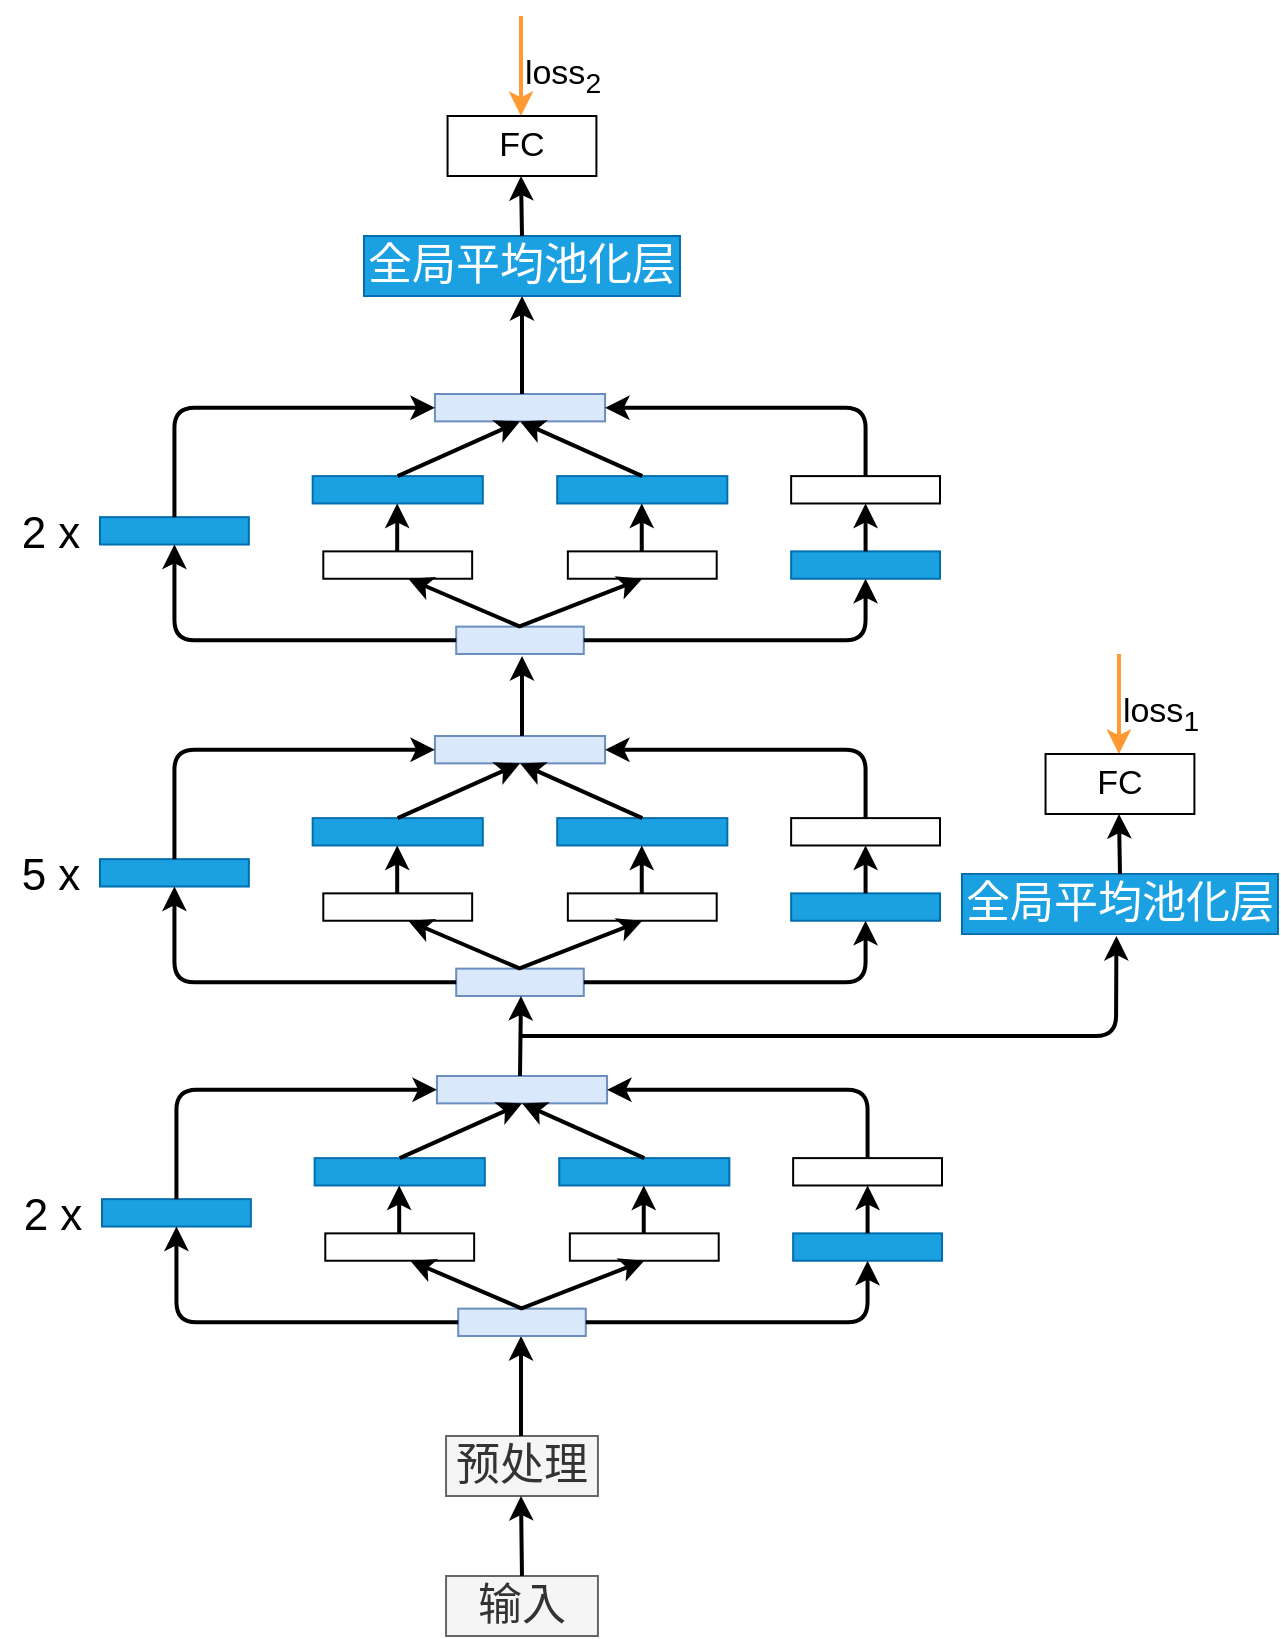 <mxfile>
    <diagram id="TOK_7PPxlZ4M5wLWmGoa" name="CNN特征提取器总体架构">
        <mxGraphModel dx="1173" dy="766" grid="1" gridSize="10" guides="1" tooltips="1" connect="1" arrows="1" fold="1" page="1" pageScale="1" pageWidth="850" pageHeight="1100" math="0" shadow="0">
            <root>
                <mxCell id="0"/>
                <mxCell id="1" parent="0"/>
                <mxCell id="24" value="&lt;font style=&quot;font-size: 22px;&quot;&gt;输入&lt;/font&gt;" style="rounded=0;whiteSpace=wrap;html=1;fillColor=#f5f5f5;strokeColor=#666666;container=0;fontColor=#333333;" vertex="1" parent="1">
                    <mxGeometry x="372.02" y="820" width="75.95" height="30" as="geometry"/>
                </mxCell>
                <mxCell id="25" value="&lt;span style=&quot;font-size: 22px;&quot;&gt;预处理&lt;/span&gt;" style="rounded=0;whiteSpace=wrap;html=1;fillColor=#f5f5f5;strokeColor=#666666;container=0;fontColor=#333333;" vertex="1" parent="1">
                    <mxGeometry x="372.02" y="750" width="75.95" height="30" as="geometry"/>
                </mxCell>
                <mxCell id="26" value="" style="endArrow=classic;html=1;fontSize=22;strokeWidth=2;" edge="1" parent="1">
                    <mxGeometry width="50" height="50" relative="1" as="geometry">
                        <mxPoint x="409.99" y="820" as="sourcePoint"/>
                        <mxPoint x="409.49" y="780" as="targetPoint"/>
                    </mxGeometry>
                </mxCell>
                <mxCell id="27" value="" style="endArrow=classic;html=1;strokeWidth=2;fontSize=22;" edge="1" parent="1">
                    <mxGeometry width="50" height="50" relative="1" as="geometry">
                        <mxPoint x="409.5" y="750" as="sourcePoint"/>
                        <mxPoint x="409.5" y="700" as="targetPoint"/>
                    </mxGeometry>
                </mxCell>
                <mxCell id="52" value="" style="group" vertex="1" connectable="0" parent="1">
                    <mxGeometry x="150" y="570" width="470" height="130" as="geometry"/>
                </mxCell>
                <mxCell id="23" value="" style="group" vertex="1" connectable="0" parent="52">
                    <mxGeometry x="50" width="420" height="130.0" as="geometry"/>
                </mxCell>
                <mxCell id="2" value="" style="rounded=0;whiteSpace=wrap;html=1;fillColor=#dae8fc;strokeColor=#6c8ebf;container=0;" vertex="1" parent="23">
                    <mxGeometry x="178.101" y="116.316" width="63.797" height="13.684" as="geometry"/>
                </mxCell>
                <mxCell id="3" value="" style="rounded=0;whiteSpace=wrap;html=1;fillColor=#1ba1e2;strokeColor=#006EAF;fontColor=#ffffff;container=0;" vertex="1" parent="23">
                    <mxGeometry y="61.579" width="74.43" height="13.684" as="geometry"/>
                </mxCell>
                <mxCell id="4" value="" style="rounded=0;whiteSpace=wrap;html=1;container=0;" vertex="1" parent="23">
                    <mxGeometry x="111.646" y="78.684" width="74.43" height="13.684" as="geometry"/>
                </mxCell>
                <mxCell id="5" value="" style="rounded=0;whiteSpace=wrap;html=1;container=0;" vertex="1" parent="23">
                    <mxGeometry x="233.924" y="78.684" width="74.43" height="13.684" as="geometry"/>
                </mxCell>
                <mxCell id="6" value="" style="rounded=0;whiteSpace=wrap;html=1;container=0;" vertex="1" parent="23">
                    <mxGeometry x="345.57" y="41.053" width="74.43" height="13.684" as="geometry"/>
                </mxCell>
                <mxCell id="7" value="" style="rounded=0;whiteSpace=wrap;html=1;fillColor=#1ba1e2;strokeColor=#006EAF;fontColor=#ffffff;container=0;" vertex="1" parent="23">
                    <mxGeometry x="345.57" y="78.684" width="74.43" height="13.684" as="geometry"/>
                </mxCell>
                <mxCell id="8" value="" style="rounded=0;whiteSpace=wrap;html=1;fillColor=#1ba1e2;strokeColor=#006EAF;fontColor=#ffffff;container=0;" vertex="1" parent="23">
                    <mxGeometry x="106.329" y="41.053" width="85.063" height="13.684" as="geometry"/>
                </mxCell>
                <mxCell id="9" value="" style="rounded=0;whiteSpace=wrap;html=1;fillColor=#1ba1e2;strokeColor=#006EAF;fontColor=#ffffff;container=0;" vertex="1" parent="23">
                    <mxGeometry x="228.608" y="41.053" width="85.063" height="13.684" as="geometry"/>
                </mxCell>
                <mxCell id="10" value="" style="rounded=0;whiteSpace=wrap;html=1;fillColor=#dae8fc;strokeColor=#6c8ebf;container=0;" vertex="1" parent="23">
                    <mxGeometry x="167.468" width="85.063" height="13.684" as="geometry"/>
                </mxCell>
                <mxCell id="11" value="" style="endArrow=classic;html=1;fontSize=23;entryX=0.571;entryY=1;entryDx=0;entryDy=0;entryPerimeter=0;strokeWidth=2;" edge="1" parent="23" target="4">
                    <mxGeometry width="50" height="50" relative="1" as="geometry">
                        <mxPoint x="210" y="116.316" as="sourcePoint"/>
                        <mxPoint x="236.582" y="99.211" as="targetPoint"/>
                    </mxGeometry>
                </mxCell>
                <mxCell id="12" value="" style="endArrow=classic;html=1;fontSize=23;entryX=0.5;entryY=1;entryDx=0;entryDy=0;strokeWidth=2;" edge="1" parent="23" target="5">
                    <mxGeometry width="50" height="50" relative="1" as="geometry">
                        <mxPoint x="209.468" y="116.316" as="sourcePoint"/>
                        <mxPoint x="236.051" y="99.211" as="targetPoint"/>
                    </mxGeometry>
                </mxCell>
                <mxCell id="13" value="" style="endArrow=classic;html=1;strokeWidth=2;fontSize=23;entryX=0.5;entryY=1;entryDx=0;entryDy=0;" edge="1" parent="23" target="7">
                    <mxGeometry width="50" height="50" relative="1" as="geometry">
                        <mxPoint x="241.899" y="123.158" as="sourcePoint"/>
                        <mxPoint x="268.481" y="106.053" as="targetPoint"/>
                        <Array as="points">
                            <mxPoint x="382.785" y="123.158"/>
                        </Array>
                    </mxGeometry>
                </mxCell>
                <mxCell id="14" value="" style="endArrow=classic;html=1;strokeWidth=2;fontSize=23;entryX=0.5;entryY=1;entryDx=0;entryDy=0;" edge="1" parent="23" target="6">
                    <mxGeometry width="50" height="50" relative="1" as="geometry">
                        <mxPoint x="382.785" y="78.684" as="sourcePoint"/>
                        <mxPoint x="409.367" y="61.579" as="targetPoint"/>
                    </mxGeometry>
                </mxCell>
                <mxCell id="15" value="" style="endArrow=classic;html=1;strokeWidth=2;fontSize=23;entryX=0.5;entryY=1;entryDx=0;entryDy=0;" edge="1" parent="23">
                    <mxGeometry width="50" height="50" relative="1" as="geometry">
                        <mxPoint x="270.873" y="78.684" as="sourcePoint"/>
                        <mxPoint x="270.873" y="54.737" as="targetPoint"/>
                    </mxGeometry>
                </mxCell>
                <mxCell id="16" value="" style="endArrow=classic;html=1;strokeWidth=2;fontSize=23;entryX=0.5;entryY=1;entryDx=0;entryDy=0;" edge="1" parent="23">
                    <mxGeometry width="50" height="50" relative="1" as="geometry">
                        <mxPoint x="148.595" y="78.684" as="sourcePoint"/>
                        <mxPoint x="148.595" y="54.737" as="targetPoint"/>
                    </mxGeometry>
                </mxCell>
                <mxCell id="17" value="" style="endArrow=classic;html=1;strokeWidth=2;fontSize=23;exitX=0;exitY=0.5;exitDx=0;exitDy=0;entryX=0.5;entryY=1;entryDx=0;entryDy=0;" edge="1" parent="23" source="2" target="3">
                    <mxGeometry width="50" height="50" relative="1" as="geometry">
                        <mxPoint x="10.633" y="95.789" as="sourcePoint"/>
                        <mxPoint x="37.215" y="78.684" as="targetPoint"/>
                        <Array as="points">
                            <mxPoint x="37.215" y="123.158"/>
                        </Array>
                    </mxGeometry>
                </mxCell>
                <mxCell id="18" value="" style="endArrow=classic;html=1;strokeWidth=2;fontSize=23;entryX=0.5;entryY=1;entryDx=0;entryDy=0;" edge="1" parent="23" target="10">
                    <mxGeometry width="50" height="50" relative="1" as="geometry">
                        <mxPoint x="148.861" y="41.053" as="sourcePoint"/>
                        <mxPoint x="175.443" y="23.947" as="targetPoint"/>
                    </mxGeometry>
                </mxCell>
                <mxCell id="19" value="" style="endArrow=classic;html=1;strokeWidth=2;fontSize=23;entryX=0.5;entryY=1;entryDx=0;entryDy=0;" edge="1" parent="23" target="10">
                    <mxGeometry width="50" height="50" relative="1" as="geometry">
                        <mxPoint x="271.139" y="41.053" as="sourcePoint"/>
                        <mxPoint x="297.722" y="23.947" as="targetPoint"/>
                    </mxGeometry>
                </mxCell>
                <mxCell id="20" value="" style="endArrow=classic;html=1;strokeWidth=2;fontSize=23;entryX=0;entryY=0.5;entryDx=0;entryDy=0;" edge="1" parent="23" target="10">
                    <mxGeometry width="50" height="50" relative="1" as="geometry">
                        <mxPoint x="37.215" y="61.579" as="sourcePoint"/>
                        <mxPoint x="63.797" y="44.474" as="targetPoint"/>
                        <Array as="points">
                            <mxPoint x="37.215" y="6.842"/>
                        </Array>
                    </mxGeometry>
                </mxCell>
                <mxCell id="21" value="" style="endArrow=classic;html=1;strokeWidth=2;fontSize=23;entryX=1;entryY=0.5;entryDx=0;entryDy=0;" edge="1" parent="23" target="10">
                    <mxGeometry width="50" height="50" relative="1" as="geometry">
                        <mxPoint x="382.785" y="41.053" as="sourcePoint"/>
                        <mxPoint x="409.367" y="23.947" as="targetPoint"/>
                        <Array as="points">
                            <mxPoint x="382.785" y="6.842"/>
                        </Array>
                    </mxGeometry>
                </mxCell>
                <mxCell id="28" value="2 x" style="text;html=1;align=center;verticalAlign=middle;resizable=0;points=[];autosize=1;strokeColor=none;fillColor=none;fontSize=22;" vertex="1" parent="52">
                    <mxGeometry y="50" width="50" height="40" as="geometry"/>
                </mxCell>
                <mxCell id="53" value="" style="group" vertex="1" connectable="0" parent="1">
                    <mxGeometry x="149" y="400" width="470" height="130" as="geometry"/>
                </mxCell>
                <mxCell id="54" value="" style="group" vertex="1" connectable="0" parent="53">
                    <mxGeometry x="50" width="420" height="130.0" as="geometry"/>
                </mxCell>
                <mxCell id="55" value="" style="rounded=0;whiteSpace=wrap;html=1;fillColor=#dae8fc;strokeColor=#6c8ebf;container=0;" vertex="1" parent="54">
                    <mxGeometry x="178.101" y="116.316" width="63.797" height="13.684" as="geometry"/>
                </mxCell>
                <mxCell id="56" value="" style="rounded=0;whiteSpace=wrap;html=1;fillColor=#1ba1e2;strokeColor=#006EAF;fontColor=#ffffff;container=0;" vertex="1" parent="54">
                    <mxGeometry y="61.579" width="74.43" height="13.684" as="geometry"/>
                </mxCell>
                <mxCell id="57" value="" style="rounded=0;whiteSpace=wrap;html=1;container=0;" vertex="1" parent="54">
                    <mxGeometry x="111.646" y="78.684" width="74.43" height="13.684" as="geometry"/>
                </mxCell>
                <mxCell id="58" value="" style="rounded=0;whiteSpace=wrap;html=1;container=0;" vertex="1" parent="54">
                    <mxGeometry x="233.924" y="78.684" width="74.43" height="13.684" as="geometry"/>
                </mxCell>
                <mxCell id="59" value="" style="rounded=0;whiteSpace=wrap;html=1;container=0;" vertex="1" parent="54">
                    <mxGeometry x="345.57" y="41.053" width="74.43" height="13.684" as="geometry"/>
                </mxCell>
                <mxCell id="60" value="" style="rounded=0;whiteSpace=wrap;html=1;fillColor=#1ba1e2;strokeColor=#006EAF;fontColor=#ffffff;container=0;" vertex="1" parent="54">
                    <mxGeometry x="345.57" y="78.684" width="74.43" height="13.684" as="geometry"/>
                </mxCell>
                <mxCell id="61" value="" style="rounded=0;whiteSpace=wrap;html=1;fillColor=#1ba1e2;strokeColor=#006EAF;fontColor=#ffffff;container=0;" vertex="1" parent="54">
                    <mxGeometry x="106.329" y="41.053" width="85.063" height="13.684" as="geometry"/>
                </mxCell>
                <mxCell id="62" value="" style="rounded=0;whiteSpace=wrap;html=1;fillColor=#1ba1e2;strokeColor=#006EAF;fontColor=#ffffff;container=0;" vertex="1" parent="54">
                    <mxGeometry x="228.608" y="41.053" width="85.063" height="13.684" as="geometry"/>
                </mxCell>
                <mxCell id="63" value="" style="rounded=0;whiteSpace=wrap;html=1;fillColor=#dae8fc;strokeColor=#6c8ebf;container=0;" vertex="1" parent="54">
                    <mxGeometry x="167.468" width="85.063" height="13.684" as="geometry"/>
                </mxCell>
                <mxCell id="64" value="" style="endArrow=classic;html=1;fontSize=23;entryX=0.571;entryY=1;entryDx=0;entryDy=0;entryPerimeter=0;strokeWidth=2;" edge="1" parent="54" target="57">
                    <mxGeometry width="50" height="50" relative="1" as="geometry">
                        <mxPoint x="210" y="116.316" as="sourcePoint"/>
                        <mxPoint x="236.582" y="99.211" as="targetPoint"/>
                    </mxGeometry>
                </mxCell>
                <mxCell id="65" value="" style="endArrow=classic;html=1;fontSize=23;entryX=0.5;entryY=1;entryDx=0;entryDy=0;strokeWidth=2;" edge="1" parent="54" target="58">
                    <mxGeometry width="50" height="50" relative="1" as="geometry">
                        <mxPoint x="209.468" y="116.316" as="sourcePoint"/>
                        <mxPoint x="236.051" y="99.211" as="targetPoint"/>
                    </mxGeometry>
                </mxCell>
                <mxCell id="66" value="" style="endArrow=classic;html=1;strokeWidth=2;fontSize=23;entryX=0.5;entryY=1;entryDx=0;entryDy=0;" edge="1" parent="54" target="60">
                    <mxGeometry width="50" height="50" relative="1" as="geometry">
                        <mxPoint x="241.899" y="123.158" as="sourcePoint"/>
                        <mxPoint x="268.481" y="106.053" as="targetPoint"/>
                        <Array as="points">
                            <mxPoint x="382.785" y="123.158"/>
                        </Array>
                    </mxGeometry>
                </mxCell>
                <mxCell id="67" value="" style="endArrow=classic;html=1;strokeWidth=2;fontSize=23;entryX=0.5;entryY=1;entryDx=0;entryDy=0;" edge="1" parent="54" target="59">
                    <mxGeometry width="50" height="50" relative="1" as="geometry">
                        <mxPoint x="382.785" y="78.684" as="sourcePoint"/>
                        <mxPoint x="409.367" y="61.579" as="targetPoint"/>
                    </mxGeometry>
                </mxCell>
                <mxCell id="68" value="" style="endArrow=classic;html=1;strokeWidth=2;fontSize=23;entryX=0.5;entryY=1;entryDx=0;entryDy=0;" edge="1" parent="54">
                    <mxGeometry width="50" height="50" relative="1" as="geometry">
                        <mxPoint x="270.873" y="78.684" as="sourcePoint"/>
                        <mxPoint x="270.873" y="54.737" as="targetPoint"/>
                    </mxGeometry>
                </mxCell>
                <mxCell id="69" value="" style="endArrow=classic;html=1;strokeWidth=2;fontSize=23;entryX=0.5;entryY=1;entryDx=0;entryDy=0;" edge="1" parent="54">
                    <mxGeometry width="50" height="50" relative="1" as="geometry">
                        <mxPoint x="148.595" y="78.684" as="sourcePoint"/>
                        <mxPoint x="148.595" y="54.737" as="targetPoint"/>
                    </mxGeometry>
                </mxCell>
                <mxCell id="70" value="" style="endArrow=classic;html=1;strokeWidth=2;fontSize=23;exitX=0;exitY=0.5;exitDx=0;exitDy=0;entryX=0.5;entryY=1;entryDx=0;entryDy=0;" edge="1" parent="54" source="55" target="56">
                    <mxGeometry width="50" height="50" relative="1" as="geometry">
                        <mxPoint x="10.633" y="95.789" as="sourcePoint"/>
                        <mxPoint x="37.215" y="78.684" as="targetPoint"/>
                        <Array as="points">
                            <mxPoint x="37.215" y="123.158"/>
                        </Array>
                    </mxGeometry>
                </mxCell>
                <mxCell id="71" value="" style="endArrow=classic;html=1;strokeWidth=2;fontSize=23;entryX=0.5;entryY=1;entryDx=0;entryDy=0;" edge="1" parent="54" target="63">
                    <mxGeometry width="50" height="50" relative="1" as="geometry">
                        <mxPoint x="148.861" y="41.053" as="sourcePoint"/>
                        <mxPoint x="175.443" y="23.947" as="targetPoint"/>
                    </mxGeometry>
                </mxCell>
                <mxCell id="72" value="" style="endArrow=classic;html=1;strokeWidth=2;fontSize=23;entryX=0.5;entryY=1;entryDx=0;entryDy=0;" edge="1" parent="54" target="63">
                    <mxGeometry width="50" height="50" relative="1" as="geometry">
                        <mxPoint x="271.139" y="41.053" as="sourcePoint"/>
                        <mxPoint x="297.722" y="23.947" as="targetPoint"/>
                    </mxGeometry>
                </mxCell>
                <mxCell id="73" value="" style="endArrow=classic;html=1;strokeWidth=2;fontSize=23;entryX=0;entryY=0.5;entryDx=0;entryDy=0;" edge="1" parent="54" target="63">
                    <mxGeometry width="50" height="50" relative="1" as="geometry">
                        <mxPoint x="37.215" y="61.579" as="sourcePoint"/>
                        <mxPoint x="63.797" y="44.474" as="targetPoint"/>
                        <Array as="points">
                            <mxPoint x="37.215" y="6.842"/>
                        </Array>
                    </mxGeometry>
                </mxCell>
                <mxCell id="74" value="" style="endArrow=classic;html=1;strokeWidth=2;fontSize=23;entryX=1;entryY=0.5;entryDx=0;entryDy=0;" edge="1" parent="54" target="63">
                    <mxGeometry width="50" height="50" relative="1" as="geometry">
                        <mxPoint x="382.785" y="41.053" as="sourcePoint"/>
                        <mxPoint x="409.367" y="23.947" as="targetPoint"/>
                        <Array as="points">
                            <mxPoint x="382.785" y="6.842"/>
                        </Array>
                    </mxGeometry>
                </mxCell>
                <mxCell id="75" value="5 x" style="text;html=1;align=center;verticalAlign=middle;resizable=0;points=[];autosize=1;strokeColor=none;fillColor=none;fontSize=22;" vertex="1" parent="53">
                    <mxGeometry y="50" width="50" height="40" as="geometry"/>
                </mxCell>
                <mxCell id="77" value="" style="endArrow=classic;html=1;strokeWidth=2;fontSize=22;" edge="1" parent="1">
                    <mxGeometry width="50" height="50" relative="1" as="geometry">
                        <mxPoint x="409" y="570" as="sourcePoint"/>
                        <mxPoint x="409.49" y="530" as="targetPoint"/>
                    </mxGeometry>
                </mxCell>
                <mxCell id="82" value="" style="endArrow=classic;html=1;strokeColor=#000000;strokeWidth=2;fontSize=22;entryX=0.5;entryY=1;entryDx=0;entryDy=0;" edge="1" parent="1">
                    <mxGeometry width="50" height="50" relative="1" as="geometry">
                        <mxPoint x="410" y="550" as="sourcePoint"/>
                        <mxPoint x="707.215" y="500" as="targetPoint"/>
                        <Array as="points">
                            <mxPoint x="707" y="550"/>
                        </Array>
                    </mxGeometry>
                </mxCell>
                <mxCell id="85" value="" style="group" vertex="1" connectable="0" parent="1">
                    <mxGeometry x="149" y="229" width="470" height="130" as="geometry"/>
                </mxCell>
                <mxCell id="86" value="" style="group" vertex="1" connectable="0" parent="85">
                    <mxGeometry x="50" width="420" height="130.0" as="geometry"/>
                </mxCell>
                <mxCell id="87" value="" style="rounded=0;whiteSpace=wrap;html=1;fillColor=#dae8fc;strokeColor=#6c8ebf;container=0;" vertex="1" parent="86">
                    <mxGeometry x="178.101" y="116.316" width="63.797" height="13.684" as="geometry"/>
                </mxCell>
                <mxCell id="88" value="" style="rounded=0;whiteSpace=wrap;html=1;fillColor=#1ba1e2;strokeColor=#006EAF;fontColor=#ffffff;container=0;" vertex="1" parent="86">
                    <mxGeometry y="61.579" width="74.43" height="13.684" as="geometry"/>
                </mxCell>
                <mxCell id="89" value="" style="rounded=0;whiteSpace=wrap;html=1;container=0;" vertex="1" parent="86">
                    <mxGeometry x="111.646" y="78.684" width="74.43" height="13.684" as="geometry"/>
                </mxCell>
                <mxCell id="90" value="" style="rounded=0;whiteSpace=wrap;html=1;container=0;" vertex="1" parent="86">
                    <mxGeometry x="233.924" y="78.684" width="74.43" height="13.684" as="geometry"/>
                </mxCell>
                <mxCell id="91" value="" style="rounded=0;whiteSpace=wrap;html=1;container=0;" vertex="1" parent="86">
                    <mxGeometry x="345.57" y="41.053" width="74.43" height="13.684" as="geometry"/>
                </mxCell>
                <mxCell id="92" value="" style="rounded=0;whiteSpace=wrap;html=1;fillColor=#1ba1e2;strokeColor=#006EAF;fontColor=#ffffff;container=0;" vertex="1" parent="86">
                    <mxGeometry x="345.57" y="78.684" width="74.43" height="13.684" as="geometry"/>
                </mxCell>
                <mxCell id="93" value="" style="rounded=0;whiteSpace=wrap;html=1;fillColor=#1ba1e2;strokeColor=#006EAF;fontColor=#ffffff;container=0;" vertex="1" parent="86">
                    <mxGeometry x="106.329" y="41.053" width="85.063" height="13.684" as="geometry"/>
                </mxCell>
                <mxCell id="94" value="" style="rounded=0;whiteSpace=wrap;html=1;fillColor=#1ba1e2;strokeColor=#006EAF;fontColor=#ffffff;container=0;" vertex="1" parent="86">
                    <mxGeometry x="228.608" y="41.053" width="85.063" height="13.684" as="geometry"/>
                </mxCell>
                <mxCell id="95" value="" style="rounded=0;whiteSpace=wrap;html=1;fillColor=#dae8fc;strokeColor=#6c8ebf;container=0;" vertex="1" parent="86">
                    <mxGeometry x="167.468" width="85.063" height="13.684" as="geometry"/>
                </mxCell>
                <mxCell id="96" value="" style="endArrow=classic;html=1;fontSize=23;entryX=0.571;entryY=1;entryDx=0;entryDy=0;entryPerimeter=0;strokeWidth=2;" edge="1" parent="86" target="89">
                    <mxGeometry width="50" height="50" relative="1" as="geometry">
                        <mxPoint x="210" y="116.316" as="sourcePoint"/>
                        <mxPoint x="236.582" y="99.211" as="targetPoint"/>
                    </mxGeometry>
                </mxCell>
                <mxCell id="97" value="" style="endArrow=classic;html=1;fontSize=23;entryX=0.5;entryY=1;entryDx=0;entryDy=0;strokeWidth=2;" edge="1" parent="86" target="90">
                    <mxGeometry width="50" height="50" relative="1" as="geometry">
                        <mxPoint x="209.468" y="116.316" as="sourcePoint"/>
                        <mxPoint x="236.051" y="99.211" as="targetPoint"/>
                    </mxGeometry>
                </mxCell>
                <mxCell id="98" value="" style="endArrow=classic;html=1;strokeWidth=2;fontSize=23;entryX=0.5;entryY=1;entryDx=0;entryDy=0;" edge="1" parent="86" target="92">
                    <mxGeometry width="50" height="50" relative="1" as="geometry">
                        <mxPoint x="241.899" y="123.158" as="sourcePoint"/>
                        <mxPoint x="268.481" y="106.053" as="targetPoint"/>
                        <Array as="points">
                            <mxPoint x="382.785" y="123.158"/>
                        </Array>
                    </mxGeometry>
                </mxCell>
                <mxCell id="99" value="" style="endArrow=classic;html=1;strokeWidth=2;fontSize=23;entryX=0.5;entryY=1;entryDx=0;entryDy=0;" edge="1" parent="86" target="91">
                    <mxGeometry width="50" height="50" relative="1" as="geometry">
                        <mxPoint x="382.785" y="78.684" as="sourcePoint"/>
                        <mxPoint x="409.367" y="61.579" as="targetPoint"/>
                    </mxGeometry>
                </mxCell>
                <mxCell id="100" value="" style="endArrow=classic;html=1;strokeWidth=2;fontSize=23;entryX=0.5;entryY=1;entryDx=0;entryDy=0;" edge="1" parent="86">
                    <mxGeometry width="50" height="50" relative="1" as="geometry">
                        <mxPoint x="270.873" y="78.684" as="sourcePoint"/>
                        <mxPoint x="270.873" y="54.737" as="targetPoint"/>
                    </mxGeometry>
                </mxCell>
                <mxCell id="101" value="" style="endArrow=classic;html=1;strokeWidth=2;fontSize=23;entryX=0.5;entryY=1;entryDx=0;entryDy=0;" edge="1" parent="86">
                    <mxGeometry width="50" height="50" relative="1" as="geometry">
                        <mxPoint x="148.595" y="78.684" as="sourcePoint"/>
                        <mxPoint x="148.595" y="54.737" as="targetPoint"/>
                    </mxGeometry>
                </mxCell>
                <mxCell id="102" value="" style="endArrow=classic;html=1;strokeWidth=2;fontSize=23;exitX=0;exitY=0.5;exitDx=0;exitDy=0;entryX=0.5;entryY=1;entryDx=0;entryDy=0;" edge="1" parent="86" source="87" target="88">
                    <mxGeometry width="50" height="50" relative="1" as="geometry">
                        <mxPoint x="10.633" y="95.789" as="sourcePoint"/>
                        <mxPoint x="37.215" y="78.684" as="targetPoint"/>
                        <Array as="points">
                            <mxPoint x="37.215" y="123.158"/>
                        </Array>
                    </mxGeometry>
                </mxCell>
                <mxCell id="103" value="" style="endArrow=classic;html=1;strokeWidth=2;fontSize=23;entryX=0.5;entryY=1;entryDx=0;entryDy=0;" edge="1" parent="86" target="95">
                    <mxGeometry width="50" height="50" relative="1" as="geometry">
                        <mxPoint x="148.861" y="41.053" as="sourcePoint"/>
                        <mxPoint x="175.443" y="23.947" as="targetPoint"/>
                    </mxGeometry>
                </mxCell>
                <mxCell id="104" value="" style="endArrow=classic;html=1;strokeWidth=2;fontSize=23;entryX=0.5;entryY=1;entryDx=0;entryDy=0;" edge="1" parent="86" target="95">
                    <mxGeometry width="50" height="50" relative="1" as="geometry">
                        <mxPoint x="271.139" y="41.053" as="sourcePoint"/>
                        <mxPoint x="297.722" y="23.947" as="targetPoint"/>
                    </mxGeometry>
                </mxCell>
                <mxCell id="105" value="" style="endArrow=classic;html=1;strokeWidth=2;fontSize=23;entryX=0;entryY=0.5;entryDx=0;entryDy=0;" edge="1" parent="86" target="95">
                    <mxGeometry width="50" height="50" relative="1" as="geometry">
                        <mxPoint x="37.215" y="61.579" as="sourcePoint"/>
                        <mxPoint x="63.797" y="44.474" as="targetPoint"/>
                        <Array as="points">
                            <mxPoint x="37.215" y="6.842"/>
                        </Array>
                    </mxGeometry>
                </mxCell>
                <mxCell id="106" value="" style="endArrow=classic;html=1;strokeWidth=2;fontSize=23;entryX=1;entryY=0.5;entryDx=0;entryDy=0;" edge="1" parent="86" target="95">
                    <mxGeometry width="50" height="50" relative="1" as="geometry">
                        <mxPoint x="382.785" y="41.053" as="sourcePoint"/>
                        <mxPoint x="409.367" y="23.947" as="targetPoint"/>
                        <Array as="points">
                            <mxPoint x="382.785" y="6.842"/>
                        </Array>
                    </mxGeometry>
                </mxCell>
                <mxCell id="107" value="2 x" style="text;html=1;align=center;verticalAlign=middle;resizable=0;points=[];autosize=1;strokeColor=none;fillColor=none;fontSize=22;" vertex="1" parent="85">
                    <mxGeometry y="50" width="50" height="40" as="geometry"/>
                </mxCell>
                <mxCell id="108" value="" style="endArrow=classic;html=1;strokeColor=#000000;strokeWidth=2;fontSize=17;" edge="1" parent="1">
                    <mxGeometry width="50" height="50" relative="1" as="geometry">
                        <mxPoint x="410" y="400" as="sourcePoint"/>
                        <mxPoint x="410" y="360" as="targetPoint"/>
                    </mxGeometry>
                </mxCell>
                <mxCell id="110" value="" style="endArrow=classic;html=1;strokeColor=#000000;strokeWidth=2;fontSize=17;" edge="1" parent="1">
                    <mxGeometry width="50" height="50" relative="1" as="geometry">
                        <mxPoint x="410" y="229" as="sourcePoint"/>
                        <mxPoint x="410" y="180" as="targetPoint"/>
                    </mxGeometry>
                </mxCell>
                <mxCell id="112" value="&lt;span style=&quot;font-size: 22px;&quot;&gt;全局平均池化层&lt;/span&gt;" style="rounded=0;whiteSpace=wrap;html=1;fillColor=#1ba1e2;strokeColor=#006EAF;container=0;fontColor=#ffffff;" vertex="1" parent="1">
                    <mxGeometry x="331.01" y="150" width="157.97" height="30" as="geometry"/>
                </mxCell>
                <mxCell id="113" value="" style="endArrow=classic;html=1;strokeWidth=2;fontSize=22;strokeColor=#FF9933;" edge="1" parent="1">
                    <mxGeometry width="50" height="50" relative="1" as="geometry">
                        <mxPoint x="409.49" y="40" as="sourcePoint"/>
                        <mxPoint x="409.49" y="90" as="targetPoint"/>
                    </mxGeometry>
                </mxCell>
                <mxCell id="114" value="&lt;font style=&quot;font-size: 17px;&quot;&gt;FC&lt;/font&gt;" style="rounded=0;whiteSpace=wrap;html=1;container=0;" vertex="1" parent="1">
                    <mxGeometry x="372.78" y="90" width="74.43" height="30" as="geometry"/>
                </mxCell>
                <mxCell id="115" value="loss&lt;sub&gt;2&lt;/sub&gt;" style="text;html=1;align=center;verticalAlign=middle;resizable=0;points=[];autosize=1;strokeColor=none;fillColor=none;fontSize=17;" vertex="1" parent="1">
                    <mxGeometry x="400" y="50" width="60" height="40" as="geometry"/>
                </mxCell>
                <mxCell id="117" value="" style="endArrow=classic;html=1;strokeColor=#000000;strokeWidth=2;fontSize=17;" edge="1" parent="1">
                    <mxGeometry width="50" height="50" relative="1" as="geometry">
                        <mxPoint x="410" y="150" as="sourcePoint"/>
                        <mxPoint x="409.49" y="120" as="targetPoint"/>
                    </mxGeometry>
                </mxCell>
                <mxCell id="120" value="&lt;span style=&quot;font-size: 22px;&quot;&gt;全局平均池化层&lt;/span&gt;" style="rounded=0;whiteSpace=wrap;html=1;fillColor=#1ba1e2;strokeColor=#006EAF;container=0;fontColor=#ffffff;" vertex="1" parent="1">
                    <mxGeometry x="630" y="469" width="157.97" height="30" as="geometry"/>
                </mxCell>
                <mxCell id="121" value="" style="endArrow=classic;html=1;strokeWidth=2;fontSize=22;strokeColor=#FF9933;" edge="1" parent="1">
                    <mxGeometry width="50" height="50" relative="1" as="geometry">
                        <mxPoint x="708.48" y="359" as="sourcePoint"/>
                        <mxPoint x="708.48" y="409" as="targetPoint"/>
                    </mxGeometry>
                </mxCell>
                <mxCell id="122" value="&lt;font style=&quot;font-size: 17px;&quot;&gt;FC&lt;/font&gt;" style="rounded=0;whiteSpace=wrap;html=1;container=0;" vertex="1" parent="1">
                    <mxGeometry x="671.77" y="409" width="74.43" height="30" as="geometry"/>
                </mxCell>
                <mxCell id="123" value="loss&lt;sub&gt;1&lt;/sub&gt;" style="text;html=1;align=center;verticalAlign=middle;resizable=0;points=[];autosize=1;strokeColor=none;fillColor=none;fontSize=17;" vertex="1" parent="1">
                    <mxGeometry x="698.99" y="369" width="60" height="40" as="geometry"/>
                </mxCell>
                <mxCell id="124" value="" style="endArrow=classic;html=1;strokeColor=#000000;strokeWidth=2;fontSize=17;" edge="1" parent="1">
                    <mxGeometry width="50" height="50" relative="1" as="geometry">
                        <mxPoint x="708.99" y="469" as="sourcePoint"/>
                        <mxPoint x="708.48" y="439" as="targetPoint"/>
                    </mxGeometry>
                </mxCell>
            </root>
        </mxGraphModel>
    </diagram>
</mxfile>